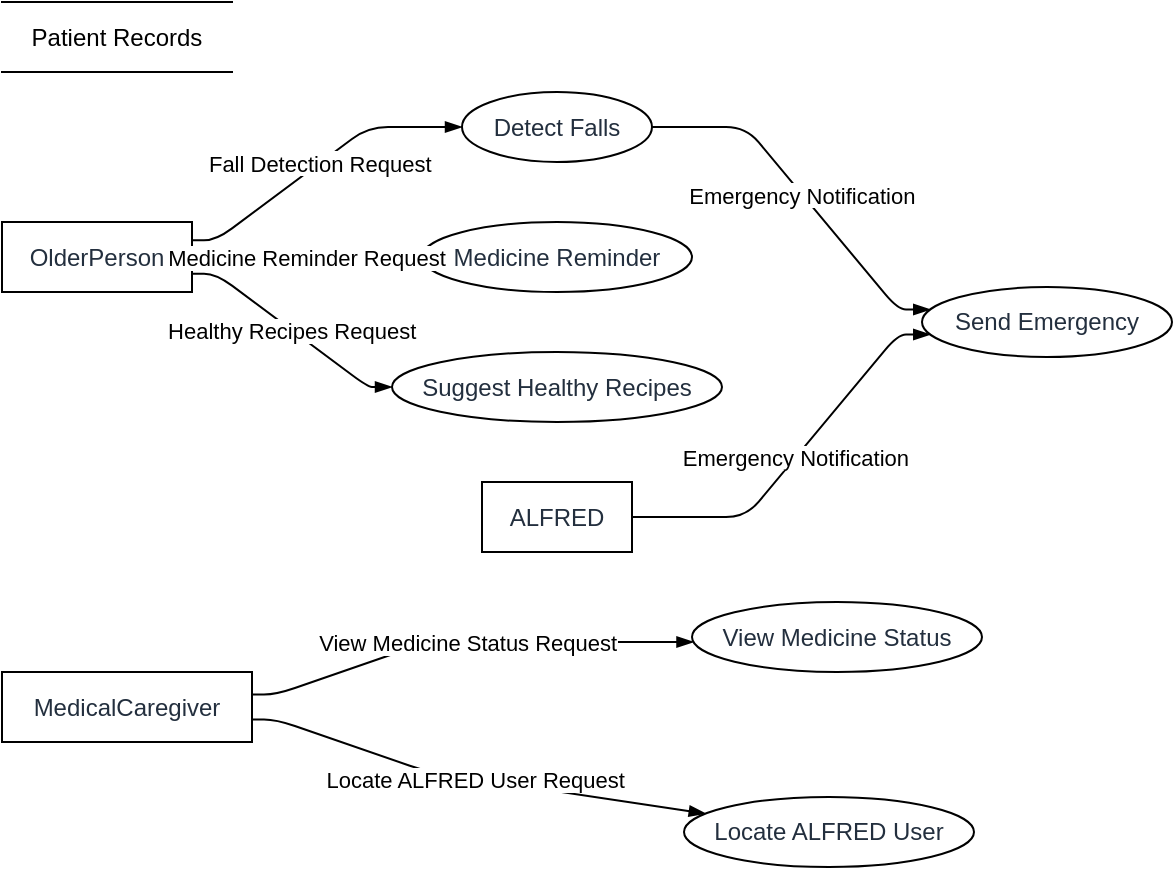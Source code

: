 <mxfile version="23.0.2" type="device">
  <diagram name="Page-1" id="gN6pWfFeFUvVyT0Bmduj">
    <mxGraphModel dx="1194" dy="806" grid="1" gridSize="10" guides="1" tooltips="1" connect="1" arrows="1" fold="1" page="1" pageScale="1" pageWidth="827" pageHeight="1169" math="0" shadow="0">
      <root>
        <mxCell id="0" />
        <mxCell id="1" parent="0" />
        <UserObject label="OlderPerson" type="externalEntity" source="" flow="" placeholders="1" id="lruVwWlf_4Vj3eBAzC8M-19">
          <mxCell style="shape=rectangle;whiteSpace=wrap;html=1;fillColor=#ffffff;strokeColor=#000000;align=center;verticalAlign=middle;fontColor=#232F3E;" vertex="1" parent="1">
            <mxGeometry y="160" width="95" height="35" as="geometry" />
          </mxCell>
        </UserObject>
        <UserObject label="MedicalCaregiver" type="externalEntity" source="" flow="" placeholders="1" id="lruVwWlf_4Vj3eBAzC8M-20">
          <mxCell style="shape=rectangle;whiteSpace=wrap;html=1;fillColor=#ffffff;strokeColor=#000000;align=center;verticalAlign=middle;fontColor=#232F3E;" vertex="1" parent="1">
            <mxGeometry y="385" width="125" height="35" as="geometry" />
          </mxCell>
        </UserObject>
        <UserObject label="ALFRED" type="externalEntity" source="" flow="" placeholders="1" id="lruVwWlf_4Vj3eBAzC8M-21">
          <mxCell style="shape=rectangle;whiteSpace=wrap;html=1;fillColor=#ffffff;strokeColor=#000000;align=center;verticalAlign=middle;fontColor=#232F3E;" vertex="1" parent="1">
            <mxGeometry x="240" y="290" width="75" height="35" as="geometry" />
          </mxCell>
        </UserObject>
        <UserObject label="Detect Falls" type="process" source="1" flow="Fall Detection Request" placeholders="1" id="lruVwWlf_4Vj3eBAzC8M-22">
          <mxCell style="shape=ellipse;perimeter=ellipsePerimeter;whiteSpace=wrap;html=1;fillColor=#ffffff;strokeColor=#000000;align=center;verticalAlign=middle;fontColor=#232F3E;" vertex="1" parent="1">
            <mxGeometry x="230" y="95" width="95" height="35" as="geometry" />
          </mxCell>
        </UserObject>
        <UserObject label="Send Emergency" type="process" source="4,3" flow="Emergency Notification" placeholders="1" id="lruVwWlf_4Vj3eBAzC8M-23">
          <mxCell style="shape=ellipse;perimeter=ellipsePerimeter;whiteSpace=wrap;html=1;fillColor=#ffffff;strokeColor=#000000;align=center;verticalAlign=middle;fontColor=#232F3E;" vertex="1" parent="1">
            <mxGeometry x="460" y="192.5" width="125" height="35" as="geometry" />
          </mxCell>
        </UserObject>
        <UserObject label="Medicine Reminder" type="process" source="1" flow="Medicine Reminder Request" placeholders="1" id="lruVwWlf_4Vj3eBAzC8M-24">
          <mxCell style="shape=ellipse;perimeter=ellipsePerimeter;whiteSpace=wrap;html=1;fillColor=#ffffff;strokeColor=#000000;align=center;verticalAlign=middle;fontColor=#232F3E;" vertex="1" parent="1">
            <mxGeometry x="210" y="160" width="135" height="35" as="geometry" />
          </mxCell>
        </UserObject>
        <UserObject label="Patient Records" type="dataStore" source="" flow="Patient Information" placeholders="1" id="lruVwWlf_4Vj3eBAzC8M-25">
          <mxCell style="html=1;dashed=0;whiteSpace=wrap;shape=partialRectangle;right=0;left=0;" vertex="1" parent="1">
            <mxGeometry y="50" width="115" height="35" as="geometry" />
          </mxCell>
        </UserObject>
        <UserObject label="View Medicine Status" type="process" source="2" flow="View Medicine Status Request" placeholders="1" id="lruVwWlf_4Vj3eBAzC8M-26">
          <mxCell style="shape=ellipse;perimeter=ellipsePerimeter;whiteSpace=wrap;html=1;fillColor=#ffffff;strokeColor=#000000;align=center;verticalAlign=middle;fontColor=#232F3E;" vertex="1" parent="1">
            <mxGeometry x="345" y="350" width="145" height="35" as="geometry" />
          </mxCell>
        </UserObject>
        <UserObject label="Suggest Healthy Recipes" type="process" source="1" flow="Healthy Recipes Request" placeholders="1" id="lruVwWlf_4Vj3eBAzC8M-27">
          <mxCell style="shape=ellipse;perimeter=ellipsePerimeter;whiteSpace=wrap;html=1;fillColor=#ffffff;strokeColor=#000000;align=center;verticalAlign=middle;fontColor=#232F3E;" vertex="1" parent="1">
            <mxGeometry x="195" y="225" width="165" height="35" as="geometry" />
          </mxCell>
        </UserObject>
        <UserObject label="Locate ALFRED User" type="process" source="2" flow="Locate ALFRED User Request" placeholders="1" id="lruVwWlf_4Vj3eBAzC8M-28">
          <mxCell style="shape=ellipse;perimeter=ellipsePerimeter;whiteSpace=wrap;html=1;fillColor=#ffffff;strokeColor=#000000;align=center;verticalAlign=middle;fontColor=#232F3E;" vertex="1" parent="1">
            <mxGeometry x="341" y="447.5" width="145" height="35" as="geometry" />
          </mxCell>
        </UserObject>
        <mxCell id="lruVwWlf_4Vj3eBAzC8M-29" value="Fall Detection Request" style="endArrow=blockThin;endFill=1;fontSize=11;orthogonal=1;noEdgeStyle=1;" edge="1" parent="1" source="lruVwWlf_4Vj3eBAzC8M-19" target="lruVwWlf_4Vj3eBAzC8M-22">
          <mxGeometry relative="1" as="geometry">
            <Array as="points">
              <mxPoint x="107" y="169.167" />
              <mxPoint x="183" y="112.5" />
            </Array>
          </mxGeometry>
        </mxCell>
        <mxCell id="lruVwWlf_4Vj3eBAzC8M-30" value="Emergency Notification" style="endArrow=blockThin;endFill=1;fontSize=11;orthogonal=1;noEdgeStyle=1;" edge="1" parent="1" source="lruVwWlf_4Vj3eBAzC8M-22" target="lruVwWlf_4Vj3eBAzC8M-23">
          <mxGeometry relative="1" as="geometry">
            <Array as="points">
              <mxPoint x="372" y="112.5" />
              <mxPoint x="448" y="203.75" />
            </Array>
          </mxGeometry>
        </mxCell>
        <mxCell id="lruVwWlf_4Vj3eBAzC8M-31" value="Emergency Notification" style="endArrow=blockThin;endFill=1;fontSize=11;orthogonal=1;noEdgeStyle=1;" edge="1" parent="1" source="lruVwWlf_4Vj3eBAzC8M-21" target="lruVwWlf_4Vj3eBAzC8M-23">
          <mxGeometry relative="1" as="geometry">
            <Array as="points">
              <mxPoint x="372" y="307.5" />
              <mxPoint x="448" y="216.25" />
            </Array>
          </mxGeometry>
        </mxCell>
        <mxCell id="lruVwWlf_4Vj3eBAzC8M-32" value="Medicine Reminder Request" style="endArrow=blockThin;endFill=1;fontSize=11;orthogonal=1;noEdgeStyle=1;" edge="1" parent="1" source="lruVwWlf_4Vj3eBAzC8M-19" target="lruVwWlf_4Vj3eBAzC8M-24">
          <mxGeometry relative="1" as="geometry">
            <Array as="points">
              <mxPoint x="109" y="177.5" />
              <mxPoint x="183" y="177.5" />
            </Array>
          </mxGeometry>
        </mxCell>
        <mxCell id="lruVwWlf_4Vj3eBAzC8M-33" value="View Medicine Status Request" style="endArrow=blockThin;endFill=1;fontSize=11;orthogonal=1;noEdgeStyle=1;" edge="1" parent="1" source="lruVwWlf_4Vj3eBAzC8M-20" target="lruVwWlf_4Vj3eBAzC8M-26">
          <mxGeometry relative="1" as="geometry">
            <Array as="points">
              <mxPoint x="137" y="396.25" />
              <mxPoint x="213" y="370" />
            </Array>
          </mxGeometry>
        </mxCell>
        <mxCell id="lruVwWlf_4Vj3eBAzC8M-34" value="Healthy Recipes Request" style="endArrow=blockThin;endFill=1;fontSize=11;orthogonal=1;noEdgeStyle=1;" edge="1" parent="1" source="lruVwWlf_4Vj3eBAzC8M-19" target="lruVwWlf_4Vj3eBAzC8M-27">
          <mxGeometry relative="1" as="geometry">
            <Array as="points">
              <mxPoint x="107" y="185.833" />
              <mxPoint x="183" y="242.5" />
            </Array>
          </mxGeometry>
        </mxCell>
        <mxCell id="lruVwWlf_4Vj3eBAzC8M-35" value="Locate ALFRED User Request" style="endArrow=blockThin;endFill=1;fontSize=11;orthogonal=1;noEdgeStyle=1;" edge="1" parent="1" source="lruVwWlf_4Vj3eBAzC8M-20" target="lruVwWlf_4Vj3eBAzC8M-28">
          <mxGeometry relative="1" as="geometry">
            <Array as="points">
              <mxPoint x="137" y="408.75" />
              <mxPoint x="213" y="435" />
            </Array>
          </mxGeometry>
        </mxCell>
      </root>
    </mxGraphModel>
  </diagram>
</mxfile>
